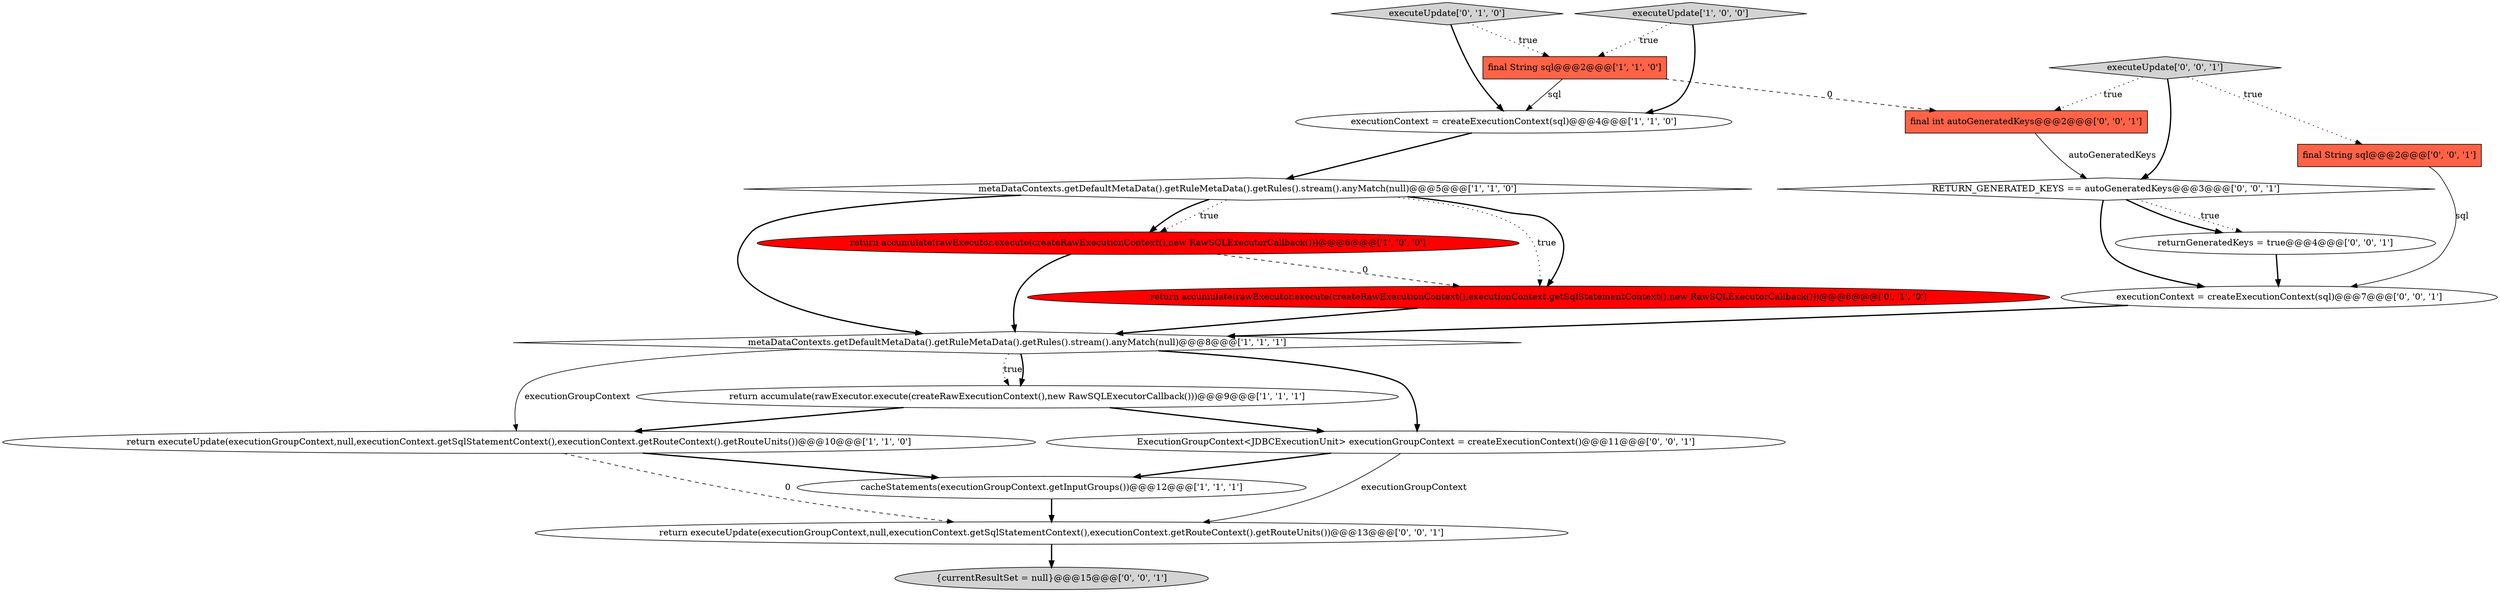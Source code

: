 digraph {
11 [style = filled, label = "final String sql@@@2@@@['0', '0', '1']", fillcolor = tomato, shape = box image = "AAA0AAABBB3BBB"];
14 [style = filled, label = "RETURN_GENERATED_KEYS == autoGeneratedKeys@@@3@@@['0', '0', '1']", fillcolor = white, shape = diamond image = "AAA0AAABBB3BBB"];
9 [style = filled, label = "executeUpdate['0', '1', '0']", fillcolor = lightgray, shape = diamond image = "AAA0AAABBB2BBB"];
2 [style = filled, label = "return executeUpdate(executionGroupContext,null,executionContext.getSqlStatementContext(),executionContext.getRouteContext().getRouteUnits())@@@10@@@['1', '1', '0']", fillcolor = white, shape = ellipse image = "AAA0AAABBB1BBB"];
15 [style = filled, label = "executeUpdate['0', '0', '1']", fillcolor = lightgray, shape = diamond image = "AAA0AAABBB3BBB"];
17 [style = filled, label = "{currentResultSet = null}@@@15@@@['0', '0', '1']", fillcolor = lightgray, shape = ellipse image = "AAA0AAABBB3BBB"];
10 [style = filled, label = "return accumulate(rawExecutor.execute(createRawExecutionContext(),executionContext.getSqlStatementContext(),new RawSQLExecutorCallback()))@@@6@@@['0', '1', '0']", fillcolor = red, shape = ellipse image = "AAA1AAABBB2BBB"];
8 [style = filled, label = "cacheStatements(executionGroupContext.getInputGroups())@@@12@@@['1', '1', '1']", fillcolor = white, shape = ellipse image = "AAA0AAABBB1BBB"];
18 [style = filled, label = "ExecutionGroupContext<JDBCExecutionUnit> executionGroupContext = createExecutionContext()@@@11@@@['0', '0', '1']", fillcolor = white, shape = ellipse image = "AAA0AAABBB3BBB"];
16 [style = filled, label = "final int autoGeneratedKeys@@@2@@@['0', '0', '1']", fillcolor = tomato, shape = box image = "AAA0AAABBB3BBB"];
4 [style = filled, label = "executeUpdate['1', '0', '0']", fillcolor = lightgray, shape = diamond image = "AAA0AAABBB1BBB"];
5 [style = filled, label = "executionContext = createExecutionContext(sql)@@@4@@@['1', '1', '0']", fillcolor = white, shape = ellipse image = "AAA0AAABBB1BBB"];
3 [style = filled, label = "return accumulate(rawExecutor.execute(createRawExecutionContext(),new RawSQLExecutorCallback()))@@@6@@@['1', '0', '0']", fillcolor = red, shape = ellipse image = "AAA1AAABBB1BBB"];
19 [style = filled, label = "executionContext = createExecutionContext(sql)@@@7@@@['0', '0', '1']", fillcolor = white, shape = ellipse image = "AAA0AAABBB3BBB"];
6 [style = filled, label = "metaDataContexts.getDefaultMetaData().getRuleMetaData().getRules().stream().anyMatch(null)@@@8@@@['1', '1', '1']", fillcolor = white, shape = diamond image = "AAA0AAABBB1BBB"];
1 [style = filled, label = "final String sql@@@2@@@['1', '1', '0']", fillcolor = tomato, shape = box image = "AAA0AAABBB1BBB"];
7 [style = filled, label = "return accumulate(rawExecutor.execute(createRawExecutionContext(),new RawSQLExecutorCallback()))@@@9@@@['1', '1', '1']", fillcolor = white, shape = ellipse image = "AAA0AAABBB1BBB"];
13 [style = filled, label = "returnGeneratedKeys = true@@@4@@@['0', '0', '1']", fillcolor = white, shape = ellipse image = "AAA0AAABBB3BBB"];
0 [style = filled, label = "metaDataContexts.getDefaultMetaData().getRuleMetaData().getRules().stream().anyMatch(null)@@@5@@@['1', '1', '0']", fillcolor = white, shape = diamond image = "AAA0AAABBB1BBB"];
12 [style = filled, label = "return executeUpdate(executionGroupContext,null,executionContext.getSqlStatementContext(),executionContext.getRouteContext().getRouteUnits())@@@13@@@['0', '0', '1']", fillcolor = white, shape = ellipse image = "AAA0AAABBB3BBB"];
0->3 [style = bold, label=""];
16->14 [style = solid, label="autoGeneratedKeys"];
15->14 [style = bold, label=""];
4->1 [style = dotted, label="true"];
0->6 [style = bold, label=""];
0->10 [style = dotted, label="true"];
6->18 [style = bold, label=""];
18->12 [style = solid, label="executionGroupContext"];
12->17 [style = bold, label=""];
3->6 [style = bold, label=""];
14->19 [style = bold, label=""];
15->16 [style = dotted, label="true"];
19->6 [style = bold, label=""];
10->6 [style = bold, label=""];
14->13 [style = dotted, label="true"];
2->12 [style = dashed, label="0"];
0->10 [style = bold, label=""];
13->19 [style = bold, label=""];
11->19 [style = solid, label="sql"];
5->0 [style = bold, label=""];
7->2 [style = bold, label=""];
1->16 [style = dashed, label="0"];
9->1 [style = dotted, label="true"];
15->11 [style = dotted, label="true"];
6->7 [style = dotted, label="true"];
9->5 [style = bold, label=""];
1->5 [style = solid, label="sql"];
7->18 [style = bold, label=""];
18->8 [style = bold, label=""];
0->3 [style = dotted, label="true"];
3->10 [style = dashed, label="0"];
14->13 [style = bold, label=""];
6->7 [style = bold, label=""];
4->5 [style = bold, label=""];
6->2 [style = solid, label="executionGroupContext"];
8->12 [style = bold, label=""];
2->8 [style = bold, label=""];
}
